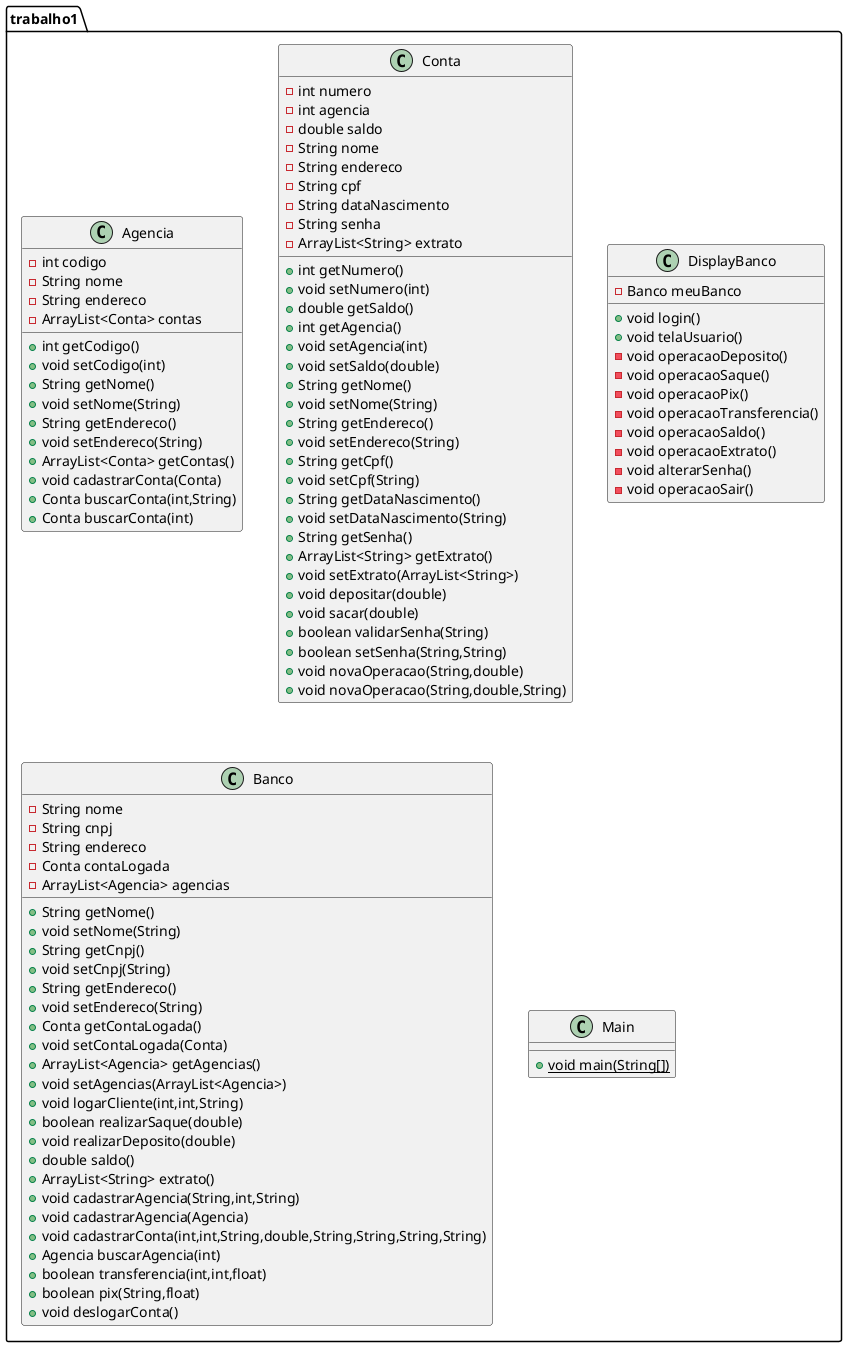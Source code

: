 @startuml
class trabalho1.Agencia {
- int codigo
- String nome
- String endereco
- ArrayList<Conta> contas
+ int getCodigo()
+ void setCodigo(int)
+ String getNome()
+ void setNome(String)
+ String getEndereco()
+ void setEndereco(String)
+ ArrayList<Conta> getContas()
+ void cadastrarConta(Conta)
+ Conta buscarConta(int,String)
+ Conta buscarConta(int)
}
class trabalho1.Conta {
- int numero
- int agencia
- double saldo
- String nome
- String endereco
- String cpf
- String dataNascimento
- String senha
- ArrayList<String> extrato
+ int getNumero()
+ void setNumero(int)
+ double getSaldo()
+ int getAgencia()
+ void setAgencia(int)
+ void setSaldo(double)
+ String getNome()
+ void setNome(String)
+ String getEndereco()
+ void setEndereco(String)
+ String getCpf()
+ void setCpf(String)
+ String getDataNascimento()
+ void setDataNascimento(String)
+ String getSenha()
+ ArrayList<String> getExtrato()
+ void setExtrato(ArrayList<String>)
+ void depositar(double)
+ void sacar(double)
+ boolean validarSenha(String)
+ boolean setSenha(String,String)
+ void novaOperacao(String,double)
+ void novaOperacao(String,double,String)
}
class trabalho1.DisplayBanco {
- Banco meuBanco
+ void login()
+ void telaUsuario()
- void operacaoDeposito()
- void operacaoSaque()
- void operacaoPix()
- void operacaoTransferencia()
- void operacaoSaldo()
- void operacaoExtrato()
- void alterarSenha()
- void operacaoSair()
}
class trabalho1.Banco {
- String nome
- String cnpj
- String endereco
- Conta contaLogada
- ArrayList<Agencia> agencias
+ String getNome()
+ void setNome(String)
+ String getCnpj()
+ void setCnpj(String)
+ String getEndereco()
+ void setEndereco(String)
+ Conta getContaLogada()
+ void setContaLogada(Conta)
+ ArrayList<Agencia> getAgencias()
+ void setAgencias(ArrayList<Agencia>)
+ void logarCliente(int,int,String)
+ boolean realizarSaque(double)
+ void realizarDeposito(double)
+ double saldo()
+ ArrayList<String> extrato()
+ void cadastrarAgencia(String,int,String)
+ void cadastrarAgencia(Agencia)
+ void cadastrarConta(int,int,String,double,String,String,String,String)
+ Agencia buscarAgencia(int)
+ boolean transferencia(int,int,float)
+ boolean pix(String,float)
+ void deslogarConta()
}
class trabalho1.Main {
+ {static} void main(String[])
}
@enduml